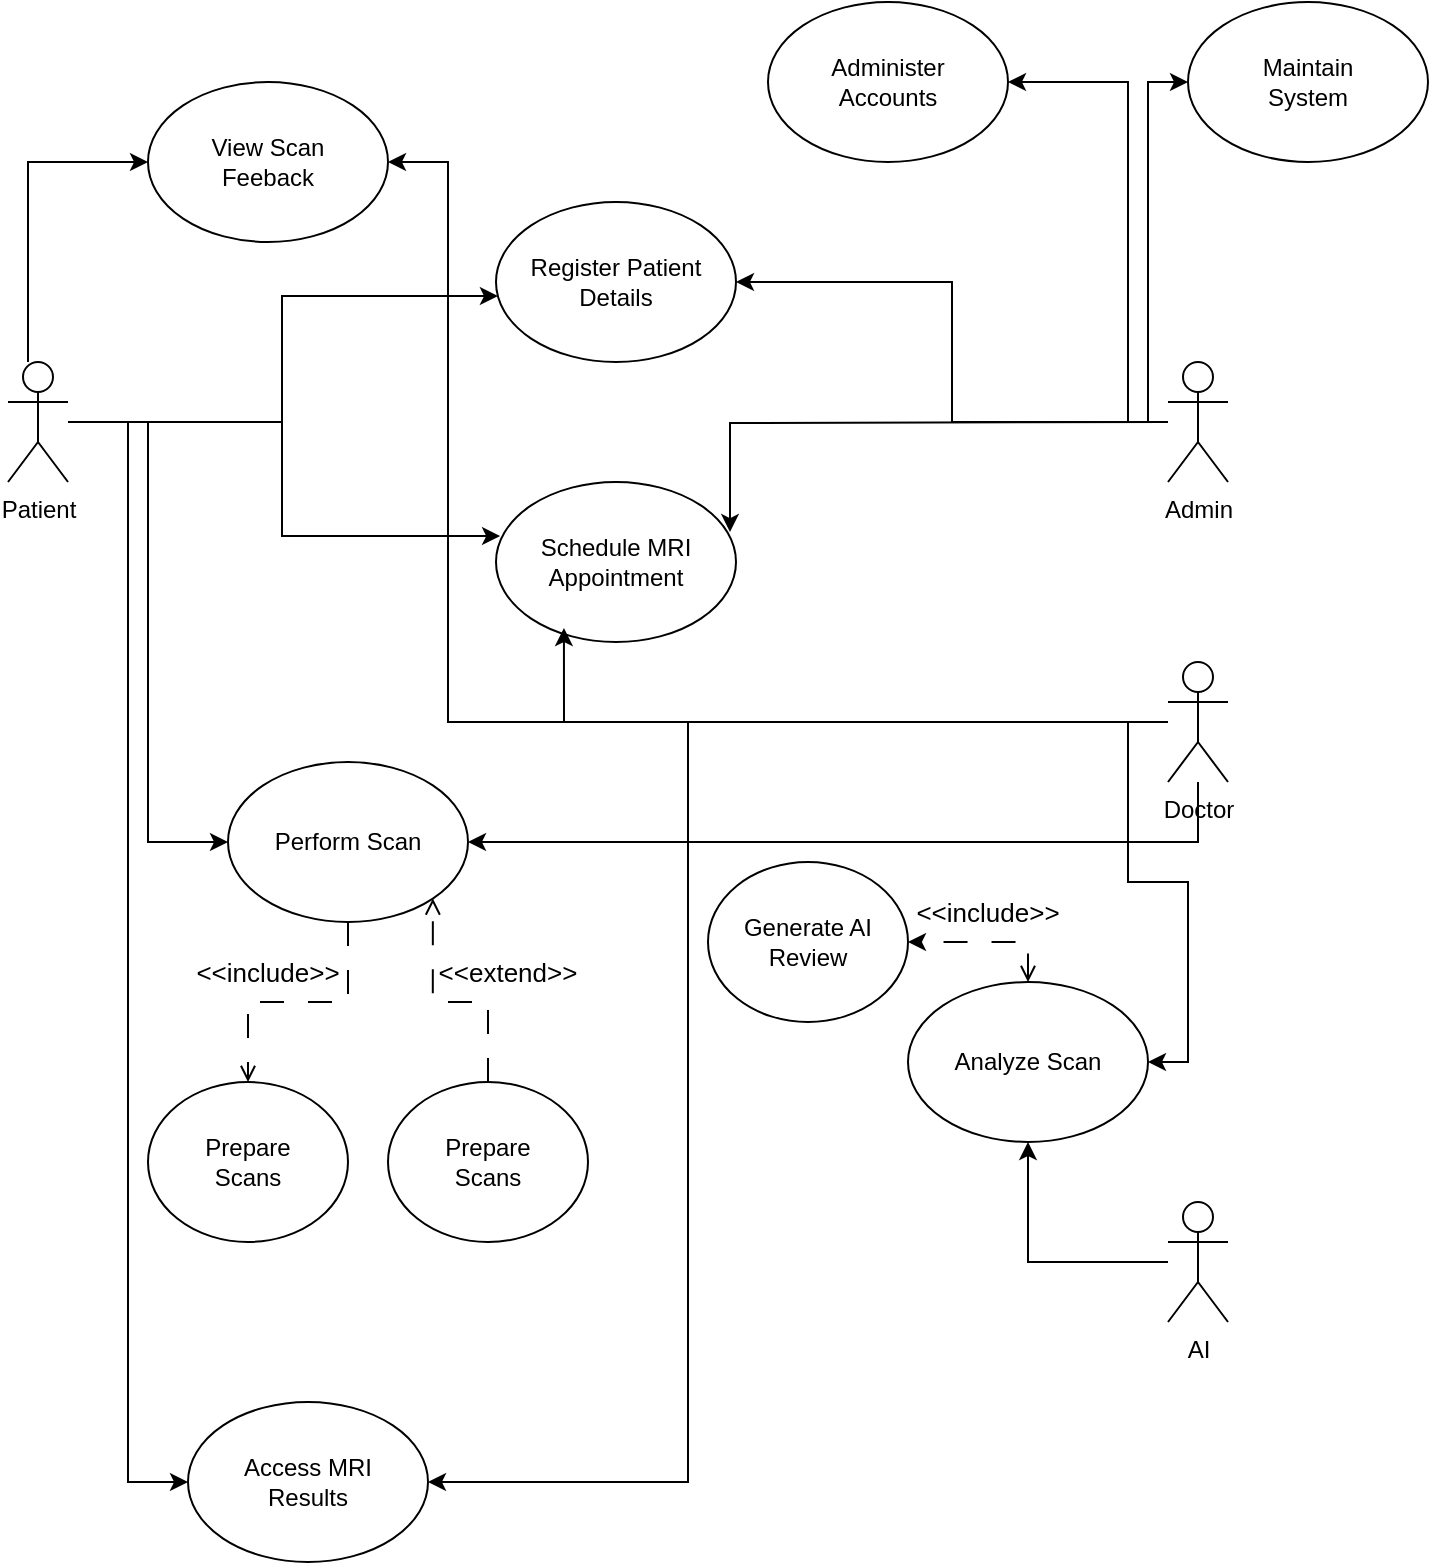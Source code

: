 <mxfile version="25.0.0">
  <diagram id="C5RBs43oDa-KdzZeNtuy" name="Page-1">
    <mxGraphModel dx="499" dy="869" grid="1" gridSize="10" guides="1" tooltips="1" connect="1" arrows="1" fold="1" page="1" pageScale="1" pageWidth="827" pageHeight="1169" math="0" shadow="0">
      <root>
        <mxCell id="WIyWlLk6GJQsqaUBKTNV-0" />
        <mxCell id="WIyWlLk6GJQsqaUBKTNV-1" parent="WIyWlLk6GJQsqaUBKTNV-0" />
        <mxCell id="jNvTbN6xgpNqWaqzQ7Ud-0" value="Schedule MRI Appointment" style="ellipse;whiteSpace=wrap;html=1;" vertex="1" parent="WIyWlLk6GJQsqaUBKTNV-1">
          <mxGeometry x="354" y="410" width="120" height="80" as="geometry" />
        </mxCell>
        <mxCell id="jNvTbN6xgpNqWaqzQ7Ud-14" style="edgeStyle=orthogonalEdgeStyle;rounded=0;orthogonalLoop=1;jettySize=auto;html=1;entryX=0.008;entryY=0.588;entryDx=0;entryDy=0;entryPerimeter=0;" edge="1" parent="WIyWlLk6GJQsqaUBKTNV-1" source="jNvTbN6xgpNqWaqzQ7Ud-1" target="jNvTbN6xgpNqWaqzQ7Ud-12">
          <mxGeometry relative="1" as="geometry">
            <mxPoint x="125" y="300" as="targetPoint" />
          </mxGeometry>
        </mxCell>
        <mxCell id="jNvTbN6xgpNqWaqzQ7Ud-20" style="edgeStyle=orthogonalEdgeStyle;rounded=0;orthogonalLoop=1;jettySize=auto;html=1;entryX=0;entryY=0.5;entryDx=0;entryDy=0;" edge="1" parent="WIyWlLk6GJQsqaUBKTNV-1" source="jNvTbN6xgpNqWaqzQ7Ud-1" target="jNvTbN6xgpNqWaqzQ7Ud-17">
          <mxGeometry relative="1" as="geometry" />
        </mxCell>
        <mxCell id="jNvTbN6xgpNqWaqzQ7Ud-34" style="edgeStyle=orthogonalEdgeStyle;rounded=0;orthogonalLoop=1;jettySize=auto;html=1;entryX=0;entryY=0.5;entryDx=0;entryDy=0;" edge="1" parent="WIyWlLk6GJQsqaUBKTNV-1" source="jNvTbN6xgpNqWaqzQ7Ud-1" target="jNvTbN6xgpNqWaqzQ7Ud-33">
          <mxGeometry relative="1" as="geometry" />
        </mxCell>
        <mxCell id="jNvTbN6xgpNqWaqzQ7Ud-42" style="edgeStyle=orthogonalEdgeStyle;rounded=0;orthogonalLoop=1;jettySize=auto;html=1;entryX=0;entryY=0.5;entryDx=0;entryDy=0;" edge="1" parent="WIyWlLk6GJQsqaUBKTNV-1" source="jNvTbN6xgpNqWaqzQ7Ud-1" target="jNvTbN6xgpNqWaqzQ7Ud-41">
          <mxGeometry relative="1" as="geometry">
            <Array as="points">
              <mxPoint x="120" y="250" />
            </Array>
          </mxGeometry>
        </mxCell>
        <mxCell id="jNvTbN6xgpNqWaqzQ7Ud-1" value="Patient&lt;div&gt;&lt;br&gt;&lt;/div&gt;" style="shape=umlActor;verticalLabelPosition=bottom;verticalAlign=top;html=1;outlineConnect=0;" vertex="1" parent="WIyWlLk6GJQsqaUBKTNV-1">
          <mxGeometry x="110" y="350" width="30" height="60" as="geometry" />
        </mxCell>
        <mxCell id="jNvTbN6xgpNqWaqzQ7Ud-2" style="edgeStyle=orthogonalEdgeStyle;rounded=0;orthogonalLoop=1;jettySize=auto;html=1;entryX=0.017;entryY=0.338;entryDx=0;entryDy=0;entryPerimeter=0;" edge="1" parent="WIyWlLk6GJQsqaUBKTNV-1" source="jNvTbN6xgpNqWaqzQ7Ud-1" target="jNvTbN6xgpNqWaqzQ7Ud-0">
          <mxGeometry relative="1" as="geometry" />
        </mxCell>
        <mxCell id="jNvTbN6xgpNqWaqzQ7Ud-32" style="edgeStyle=orthogonalEdgeStyle;rounded=0;orthogonalLoop=1;jettySize=auto;html=1;entryX=1;entryY=0.5;entryDx=0;entryDy=0;" edge="1" parent="WIyWlLk6GJQsqaUBKTNV-1" source="jNvTbN6xgpNqWaqzQ7Ud-3" target="jNvTbN6xgpNqWaqzQ7Ud-26">
          <mxGeometry relative="1" as="geometry" />
        </mxCell>
        <mxCell id="jNvTbN6xgpNqWaqzQ7Ud-35" style="edgeStyle=orthogonalEdgeStyle;rounded=0;orthogonalLoop=1;jettySize=auto;html=1;entryX=1;entryY=0.5;entryDx=0;entryDy=0;" edge="1" parent="WIyWlLk6GJQsqaUBKTNV-1" source="jNvTbN6xgpNqWaqzQ7Ud-3" target="jNvTbN6xgpNqWaqzQ7Ud-33">
          <mxGeometry relative="1" as="geometry">
            <Array as="points">
              <mxPoint x="450" y="530" />
              <mxPoint x="450" y="910" />
            </Array>
          </mxGeometry>
        </mxCell>
        <mxCell id="jNvTbN6xgpNqWaqzQ7Ud-44" style="edgeStyle=orthogonalEdgeStyle;rounded=0;orthogonalLoop=1;jettySize=auto;html=1;entryX=1;entryY=0.5;entryDx=0;entryDy=0;" edge="1" parent="WIyWlLk6GJQsqaUBKTNV-1" source="jNvTbN6xgpNqWaqzQ7Ud-3" target="jNvTbN6xgpNqWaqzQ7Ud-17">
          <mxGeometry relative="1" as="geometry">
            <Array as="points">
              <mxPoint x="705" y="590" />
            </Array>
          </mxGeometry>
        </mxCell>
        <mxCell id="jNvTbN6xgpNqWaqzQ7Ud-45" style="edgeStyle=orthogonalEdgeStyle;rounded=0;orthogonalLoop=1;jettySize=auto;html=1;entryX=1;entryY=0.5;entryDx=0;entryDy=0;" edge="1" parent="WIyWlLk6GJQsqaUBKTNV-1" source="jNvTbN6xgpNqWaqzQ7Ud-3" target="jNvTbN6xgpNqWaqzQ7Ud-41">
          <mxGeometry relative="1" as="geometry">
            <Array as="points">
              <mxPoint x="330" y="530" />
              <mxPoint x="330" y="250" />
            </Array>
          </mxGeometry>
        </mxCell>
        <mxCell id="jNvTbN6xgpNqWaqzQ7Ud-3" value="Doctor&lt;div&gt;&lt;br&gt;&lt;/div&gt;" style="shape=umlActor;verticalLabelPosition=bottom;verticalAlign=top;html=1;outlineConnect=0;" vertex="1" parent="WIyWlLk6GJQsqaUBKTNV-1">
          <mxGeometry x="690" y="500" width="30" height="60" as="geometry" />
        </mxCell>
        <mxCell id="jNvTbN6xgpNqWaqzQ7Ud-16" style="edgeStyle=orthogonalEdgeStyle;rounded=0;orthogonalLoop=1;jettySize=auto;html=1;entryX=1;entryY=0.5;entryDx=0;entryDy=0;" edge="1" parent="WIyWlLk6GJQsqaUBKTNV-1" source="jNvTbN6xgpNqWaqzQ7Ud-4" target="jNvTbN6xgpNqWaqzQ7Ud-12">
          <mxGeometry relative="1" as="geometry" />
        </mxCell>
        <mxCell id="jNvTbN6xgpNqWaqzQ7Ud-37" style="edgeStyle=orthogonalEdgeStyle;rounded=0;orthogonalLoop=1;jettySize=auto;html=1;entryX=1;entryY=0.5;entryDx=0;entryDy=0;" edge="1" parent="WIyWlLk6GJQsqaUBKTNV-1" source="jNvTbN6xgpNqWaqzQ7Ud-4" target="jNvTbN6xgpNqWaqzQ7Ud-36">
          <mxGeometry relative="1" as="geometry">
            <Array as="points">
              <mxPoint x="670" y="380" />
              <mxPoint x="670" y="210" />
            </Array>
          </mxGeometry>
        </mxCell>
        <mxCell id="jNvTbN6xgpNqWaqzQ7Ud-46" style="edgeStyle=orthogonalEdgeStyle;rounded=0;orthogonalLoop=1;jettySize=auto;html=1;entryX=0;entryY=0.5;entryDx=0;entryDy=0;" edge="1" parent="WIyWlLk6GJQsqaUBKTNV-1" source="jNvTbN6xgpNqWaqzQ7Ud-4" target="jNvTbN6xgpNqWaqzQ7Ud-39">
          <mxGeometry relative="1" as="geometry">
            <Array as="points">
              <mxPoint x="680" y="380" />
              <mxPoint x="680" y="210" />
            </Array>
          </mxGeometry>
        </mxCell>
        <mxCell id="jNvTbN6xgpNqWaqzQ7Ud-4" value="Admin&lt;div&gt;&lt;br&gt;&lt;/div&gt;" style="shape=umlActor;verticalLabelPosition=bottom;verticalAlign=top;html=1;outlineConnect=0;" vertex="1" parent="WIyWlLk6GJQsqaUBKTNV-1">
          <mxGeometry x="690" y="350" width="30" height="60" as="geometry" />
        </mxCell>
        <mxCell id="jNvTbN6xgpNqWaqzQ7Ud-10" style="edgeStyle=orthogonalEdgeStyle;rounded=0;orthogonalLoop=1;jettySize=auto;html=1;entryX=0.975;entryY=0.313;entryDx=0;entryDy=0;entryPerimeter=0;" edge="1" parent="WIyWlLk6GJQsqaUBKTNV-1" target="jNvTbN6xgpNqWaqzQ7Ud-0">
          <mxGeometry relative="1" as="geometry">
            <mxPoint x="690" y="380" as="sourcePoint" />
          </mxGeometry>
        </mxCell>
        <mxCell id="jNvTbN6xgpNqWaqzQ7Ud-11" style="edgeStyle=orthogonalEdgeStyle;rounded=0;orthogonalLoop=1;jettySize=auto;html=1;entryX=0.283;entryY=0.913;entryDx=0;entryDy=0;entryPerimeter=0;" edge="1" parent="WIyWlLk6GJQsqaUBKTNV-1" source="jNvTbN6xgpNqWaqzQ7Ud-3" target="jNvTbN6xgpNqWaqzQ7Ud-0">
          <mxGeometry relative="1" as="geometry" />
        </mxCell>
        <mxCell id="jNvTbN6xgpNqWaqzQ7Ud-12" value="Register Patient&lt;div&gt;Details&lt;/div&gt;" style="ellipse;whiteSpace=wrap;html=1;" vertex="1" parent="WIyWlLk6GJQsqaUBKTNV-1">
          <mxGeometry x="354" y="270" width="120" height="80" as="geometry" />
        </mxCell>
        <mxCell id="jNvTbN6xgpNqWaqzQ7Ud-52" style="edgeStyle=orthogonalEdgeStyle;rounded=0;orthogonalLoop=1;jettySize=auto;html=1;entryX=0.5;entryY=0;entryDx=0;entryDy=0;dashed=1;dashPattern=12 12;endArrow=open;endFill=0;" edge="1" parent="WIyWlLk6GJQsqaUBKTNV-1" source="jNvTbN6xgpNqWaqzQ7Ud-17" target="jNvTbN6xgpNqWaqzQ7Ud-51">
          <mxGeometry relative="1" as="geometry" />
        </mxCell>
        <mxCell id="jNvTbN6xgpNqWaqzQ7Ud-17" value="Perform Scan" style="ellipse;whiteSpace=wrap;html=1;" vertex="1" parent="WIyWlLk6GJQsqaUBKTNV-1">
          <mxGeometry x="220" y="550" width="120" height="80" as="geometry" />
        </mxCell>
        <mxCell id="jNvTbN6xgpNqWaqzQ7Ud-54" style="edgeStyle=orthogonalEdgeStyle;rounded=0;orthogonalLoop=1;jettySize=auto;html=1;entryX=1;entryY=0.5;entryDx=0;entryDy=0;startArrow=open;startFill=0;dashed=1;dashPattern=12 12;" edge="1" parent="WIyWlLk6GJQsqaUBKTNV-1" source="jNvTbN6xgpNqWaqzQ7Ud-26" target="jNvTbN6xgpNqWaqzQ7Ud-53">
          <mxGeometry relative="1" as="geometry" />
        </mxCell>
        <mxCell id="jNvTbN6xgpNqWaqzQ7Ud-26" value="Analyze Scan" style="ellipse;whiteSpace=wrap;html=1;" vertex="1" parent="WIyWlLk6GJQsqaUBKTNV-1">
          <mxGeometry x="560" y="660" width="120" height="80" as="geometry" />
        </mxCell>
        <mxCell id="jNvTbN6xgpNqWaqzQ7Ud-31" style="edgeStyle=orthogonalEdgeStyle;rounded=0;orthogonalLoop=1;jettySize=auto;html=1;" edge="1" parent="WIyWlLk6GJQsqaUBKTNV-1" source="jNvTbN6xgpNqWaqzQ7Ud-28" target="jNvTbN6xgpNqWaqzQ7Ud-26">
          <mxGeometry relative="1" as="geometry" />
        </mxCell>
        <mxCell id="jNvTbN6xgpNqWaqzQ7Ud-28" value="AI" style="shape=umlActor;verticalLabelPosition=bottom;verticalAlign=top;html=1;outlineConnect=0;" vertex="1" parent="WIyWlLk6GJQsqaUBKTNV-1">
          <mxGeometry x="690" y="770" width="30" height="60" as="geometry" />
        </mxCell>
        <mxCell id="jNvTbN6xgpNqWaqzQ7Ud-33" value="Access MRI&lt;div&gt;Results&lt;/div&gt;" style="ellipse;whiteSpace=wrap;html=1;" vertex="1" parent="WIyWlLk6GJQsqaUBKTNV-1">
          <mxGeometry x="200" y="870" width="120" height="80" as="geometry" />
        </mxCell>
        <mxCell id="jNvTbN6xgpNqWaqzQ7Ud-36" value="Administer&lt;div&gt;Accounts&lt;/div&gt;" style="ellipse;whiteSpace=wrap;html=1;" vertex="1" parent="WIyWlLk6GJQsqaUBKTNV-1">
          <mxGeometry x="490" y="170" width="120" height="80" as="geometry" />
        </mxCell>
        <mxCell id="jNvTbN6xgpNqWaqzQ7Ud-39" value="Maintain&lt;div&gt;System&lt;/div&gt;" style="ellipse;whiteSpace=wrap;html=1;" vertex="1" parent="WIyWlLk6GJQsqaUBKTNV-1">
          <mxGeometry x="700" y="170" width="120" height="80" as="geometry" />
        </mxCell>
        <mxCell id="jNvTbN6xgpNqWaqzQ7Ud-41" value="View Scan&lt;div&gt;Feeback&lt;/div&gt;" style="ellipse;whiteSpace=wrap;html=1;" vertex="1" parent="WIyWlLk6GJQsqaUBKTNV-1">
          <mxGeometry x="180" y="210" width="120" height="80" as="geometry" />
        </mxCell>
        <mxCell id="jNvTbN6xgpNqWaqzQ7Ud-51" value="Prepare&lt;div&gt;Scans&lt;/div&gt;" style="ellipse;whiteSpace=wrap;html=1;" vertex="1" parent="WIyWlLk6GJQsqaUBKTNV-1">
          <mxGeometry x="180" y="710" width="100" height="80" as="geometry" />
        </mxCell>
        <mxCell id="jNvTbN6xgpNqWaqzQ7Ud-53" value="Generate AI&lt;div&gt;Review&lt;/div&gt;" style="ellipse;whiteSpace=wrap;html=1;" vertex="1" parent="WIyWlLk6GJQsqaUBKTNV-1">
          <mxGeometry x="460" y="600" width="100" height="80" as="geometry" />
        </mxCell>
        <mxCell id="jNvTbN6xgpNqWaqzQ7Ud-55" value="&amp;lt;&amp;lt;include&amp;gt;&amp;gt;" style="text;html=1;align=center;verticalAlign=middle;whiteSpace=wrap;rounded=0;fontSize=13;" vertex="1" parent="WIyWlLk6GJQsqaUBKTNV-1">
          <mxGeometry x="210" y="640" width="60" height="30" as="geometry" />
        </mxCell>
        <mxCell id="jNvTbN6xgpNqWaqzQ7Ud-56" value="&amp;lt;&amp;lt;include&amp;gt;&amp;gt;" style="text;html=1;align=center;verticalAlign=middle;whiteSpace=wrap;rounded=0;fontSize=13;" vertex="1" parent="WIyWlLk6GJQsqaUBKTNV-1">
          <mxGeometry x="570" y="610" width="60" height="30" as="geometry" />
        </mxCell>
        <mxCell id="jNvTbN6xgpNqWaqzQ7Ud-63" style="edgeStyle=orthogonalEdgeStyle;rounded=0;orthogonalLoop=1;jettySize=auto;html=1;entryX=1;entryY=1;entryDx=0;entryDy=0;endArrow=open;endFill=0;dashed=1;dashPattern=12 12;" edge="1" parent="WIyWlLk6GJQsqaUBKTNV-1" source="jNvTbN6xgpNqWaqzQ7Ud-61" target="jNvTbN6xgpNqWaqzQ7Ud-17">
          <mxGeometry relative="1" as="geometry" />
        </mxCell>
        <mxCell id="jNvTbN6xgpNqWaqzQ7Ud-61" value="Prepare&lt;div&gt;Scans&lt;/div&gt;" style="ellipse;whiteSpace=wrap;html=1;" vertex="1" parent="WIyWlLk6GJQsqaUBKTNV-1">
          <mxGeometry x="300" y="710" width="100" height="80" as="geometry" />
        </mxCell>
        <mxCell id="jNvTbN6xgpNqWaqzQ7Ud-64" value="&amp;lt;&amp;lt;extend&amp;gt;&amp;gt;" style="text;html=1;align=center;verticalAlign=middle;whiteSpace=wrap;rounded=0;fontSize=13;" vertex="1" parent="WIyWlLk6GJQsqaUBKTNV-1">
          <mxGeometry x="330" y="640" width="60" height="30" as="geometry" />
        </mxCell>
      </root>
    </mxGraphModel>
  </diagram>
</mxfile>
